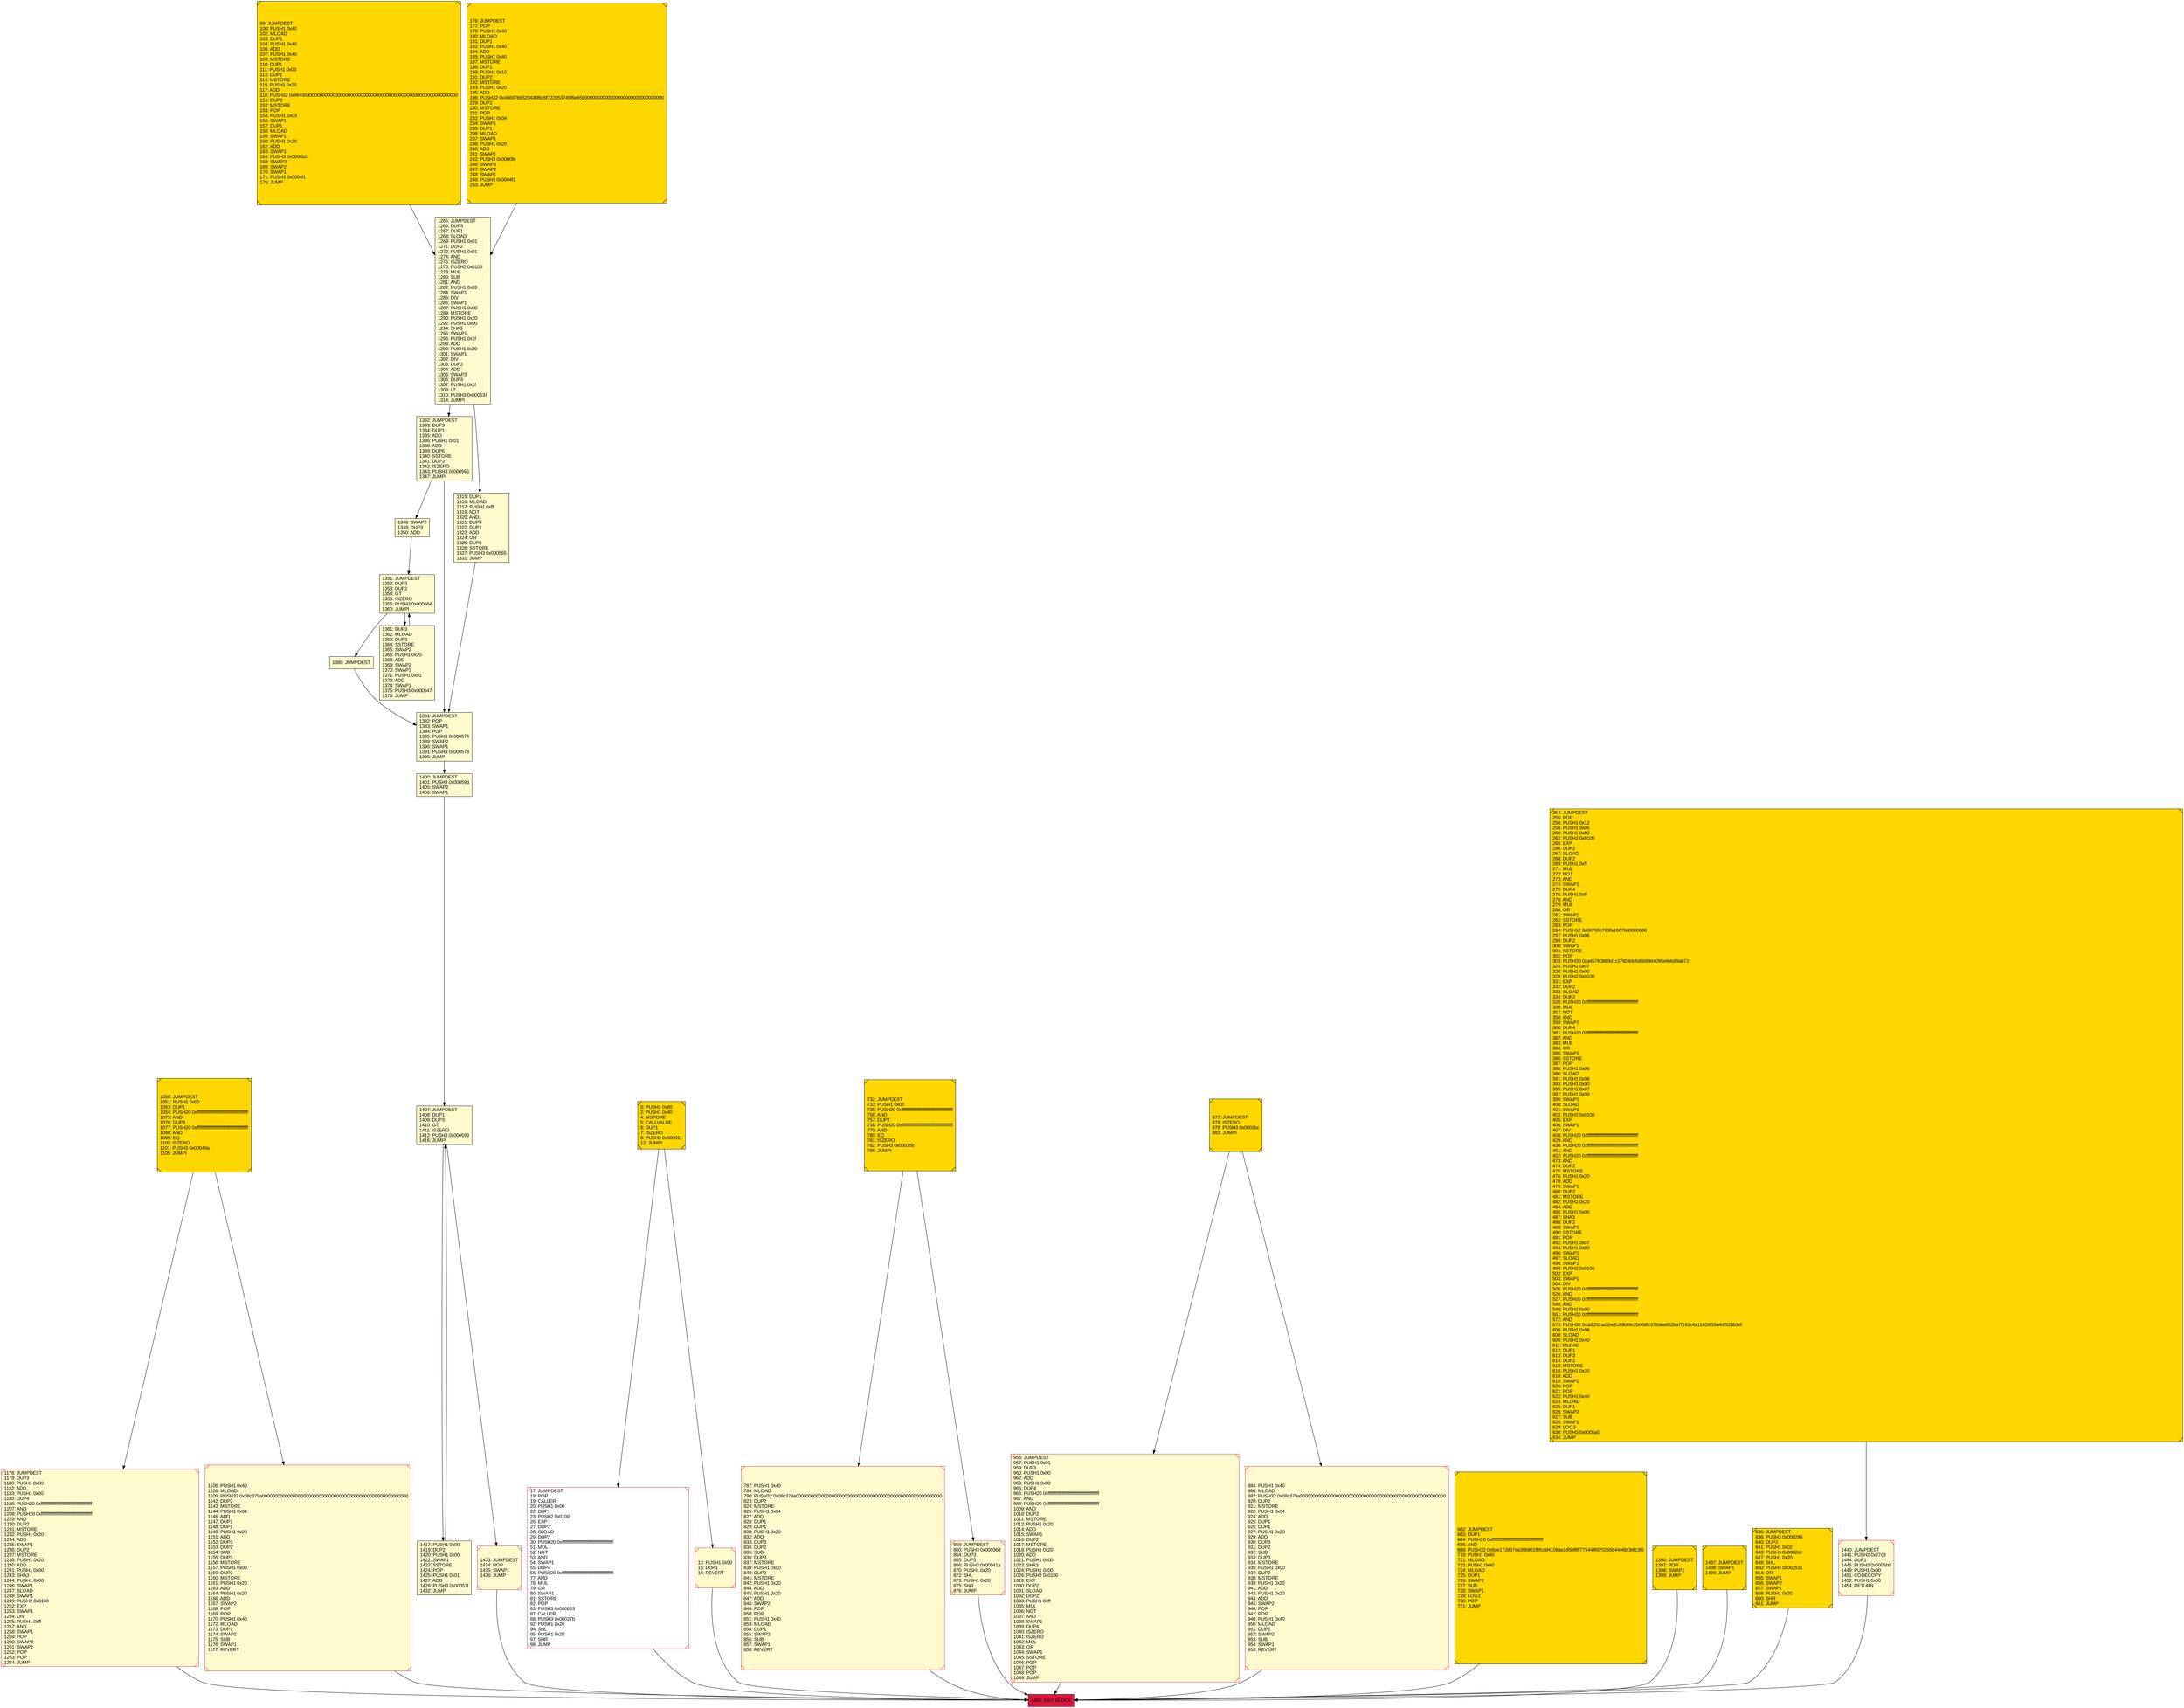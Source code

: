 digraph G {
bgcolor=transparent rankdir=UD;
node [shape=box style=filled color=black fillcolor=white fontname=arial fontcolor=black];
1440 [label="1440: JUMPDEST\l1441: PUSH2 0x27cd\l1444: DUP1\l1445: PUSH3 0x0005b0\l1449: PUSH1 0x00\l1451: CODECOPY\l1452: PUSH1 0x00\l1454: RETURN\l" fillcolor=lemonchiffon shape=Msquare color=crimson ];
1178 [label="1178: JUMPDEST\l1179: DUP3\l1180: PUSH1 0x00\l1182: ADD\l1183: PUSH1 0x00\l1185: DUP4\l1186: PUSH20 0xffffffffffffffffffffffffffffffffffffffff\l1207: AND\l1208: PUSH20 0xffffffffffffffffffffffffffffffffffffffff\l1229: AND\l1230: DUP2\l1231: MSTORE\l1232: PUSH1 0x20\l1234: ADD\l1235: SWAP1\l1236: DUP2\l1237: MSTORE\l1238: PUSH1 0x20\l1240: ADD\l1241: PUSH1 0x00\l1243: SHA3\l1244: PUSH1 0x00\l1246: SWAP1\l1247: SLOAD\l1248: SWAP1\l1249: PUSH2 0x0100\l1252: EXP\l1253: SWAP1\l1254: DIV\l1255: PUSH1 0xff\l1257: AND\l1258: SWAP1\l1259: POP\l1260: SWAP3\l1261: SWAP2\l1262: POP\l1263: POP\l1264: JUMP\l" fillcolor=lemonchiffon shape=Msquare color=crimson ];
99 [label="99: JUMPDEST\l100: PUSH1 0x40\l102: MLOAD\l103: DUP1\l104: PUSH1 0x40\l106: ADD\l107: PUSH1 0x40\l109: MSTORE\l110: DUP1\l111: PUSH1 0x03\l113: DUP2\l114: MSTORE\l115: PUSH1 0x20\l117: ADD\l118: PUSH32 0x4643530000000000000000000000000000000000000000000000000000000000\l151: DUP2\l152: MSTORE\l153: POP\l154: PUSH1 0x03\l156: SWAP1\l157: DUP1\l158: MLOAD\l159: SWAP1\l160: PUSH1 0x20\l162: ADD\l163: SWAP1\l164: PUSH3 0x0000b0\l168: SWAP3\l169: SWAP2\l170: SWAP1\l171: PUSH3 0x0004f1\l175: JUMP\l" fillcolor=lemonchiffon shape=Msquare fillcolor=gold ];
1332 [label="1332: JUMPDEST\l1333: DUP3\l1334: DUP1\l1335: ADD\l1336: PUSH1 0x01\l1338: ADD\l1339: DUP6\l1340: SSTORE\l1341: DUP3\l1342: ISZERO\l1343: PUSH3 0x000565\l1347: JUMPI\l" fillcolor=lemonchiffon ];
1348 [label="1348: SWAP2\l1349: DUP3\l1350: ADD\l" fillcolor=lemonchiffon ];
1433 [label="1433: JUMPDEST\l1434: POP\l1435: SWAP1\l1436: JUMP\l" fillcolor=lemonchiffon shape=Msquare color=crimson ];
17 [label="17: JUMPDEST\l18: POP\l19: CALLER\l20: PUSH1 0x00\l22: DUP1\l23: PUSH2 0x0100\l26: EXP\l27: DUP2\l28: SLOAD\l29: DUP2\l30: PUSH20 0xffffffffffffffffffffffffffffffffffffffff\l51: MUL\l52: NOT\l53: AND\l54: SWAP1\l55: DUP4\l56: PUSH20 0xffffffffffffffffffffffffffffffffffffffff\l77: AND\l78: MUL\l79: OR\l80: SWAP1\l81: SSTORE\l82: POP\l83: PUSH3 0x000063\l87: CALLER\l88: PUSH3 0x00027b\l92: PUSH1 0x20\l94: SHL\l95: PUSH1 0x20\l97: SHR\l98: JUMP\l" shape=Msquare color=crimson ];
1106 [label="1106: PUSH1 0x40\l1108: MLOAD\l1109: PUSH32 0x08c379a000000000000000000000000000000000000000000000000000000000\l1142: DUP2\l1143: MSTORE\l1144: PUSH1 0x04\l1146: ADD\l1147: DUP1\l1148: DUP1\l1149: PUSH1 0x20\l1151: ADD\l1152: DUP3\l1153: DUP2\l1154: SUB\l1155: DUP3\l1156: MSTORE\l1157: PUSH1 0x00\l1159: DUP2\l1160: MSTORE\l1161: PUSH1 0x20\l1163: ADD\l1164: PUSH1 0x20\l1166: ADD\l1167: SWAP2\l1168: POP\l1169: POP\l1170: PUSH1 0x40\l1172: MLOAD\l1173: DUP1\l1174: SWAP2\l1175: SUB\l1176: SWAP1\l1177: REVERT\l" fillcolor=lemonchiffon shape=Msquare color=crimson ];
787 [label="787: PUSH1 0x40\l789: MLOAD\l790: PUSH32 0x08c379a000000000000000000000000000000000000000000000000000000000\l823: DUP2\l824: MSTORE\l825: PUSH1 0x04\l827: ADD\l828: DUP1\l829: DUP1\l830: PUSH1 0x20\l832: ADD\l833: DUP3\l834: DUP2\l835: SUB\l836: DUP3\l837: MSTORE\l838: PUSH1 0x00\l840: DUP2\l841: MSTORE\l842: PUSH1 0x20\l844: ADD\l845: PUSH1 0x20\l847: ADD\l848: SWAP2\l849: POP\l850: POP\l851: PUSH1 0x40\l853: MLOAD\l854: DUP1\l855: SWAP2\l856: SUB\l857: SWAP1\l858: REVERT\l" fillcolor=lemonchiffon shape=Msquare color=crimson ];
0 [label="0: PUSH1 0x80\l2: PUSH1 0x40\l4: MSTORE\l5: CALLVALUE\l6: DUP1\l7: ISZERO\l8: PUSH3 0x000011\l12: JUMPI\l" fillcolor=lemonchiffon shape=Msquare fillcolor=gold ];
956 [label="956: JUMPDEST\l957: PUSH1 0x01\l959: DUP3\l960: PUSH1 0x00\l962: ADD\l963: PUSH1 0x00\l965: DUP4\l966: PUSH20 0xffffffffffffffffffffffffffffffffffffffff\l987: AND\l988: PUSH20 0xffffffffffffffffffffffffffffffffffffffff\l1009: AND\l1010: DUP2\l1011: MSTORE\l1012: PUSH1 0x20\l1014: ADD\l1015: SWAP1\l1016: DUP2\l1017: MSTORE\l1018: PUSH1 0x20\l1020: ADD\l1021: PUSH1 0x00\l1023: SHA3\l1024: PUSH1 0x00\l1026: PUSH2 0x0100\l1029: EXP\l1030: DUP2\l1031: SLOAD\l1032: DUP2\l1033: PUSH1 0xff\l1035: MUL\l1036: NOT\l1037: AND\l1038: SWAP1\l1039: DUP4\l1040: ISZERO\l1041: ISZERO\l1042: MUL\l1043: OR\l1044: SWAP1\l1045: SSTORE\l1046: POP\l1047: POP\l1048: POP\l1049: JUMP\l" fillcolor=lemonchiffon shape=Msquare color=crimson ];
662 [label="662: JUMPDEST\l663: DUP1\l664: PUSH20 0xffffffffffffffffffffffffffffffffffffffff\l685: AND\l686: PUSH32 0x6ae172837ea30b801fbfcdd4108aa1d5bf8ff775444fd70256b44e6bf3dfc3f6\l719: PUSH1 0x40\l721: MLOAD\l722: PUSH1 0x40\l724: MLOAD\l725: DUP1\l726: SWAP2\l727: SUB\l728: SWAP1\l729: LOG2\l730: POP\l731: JUMP\l" fillcolor=lemonchiffon shape=Msquare fillcolor=gold ];
1400 [label="1400: JUMPDEST\l1401: PUSH3 0x00059d\l1405: SWAP2\l1406: SWAP1\l" fillcolor=lemonchiffon ];
1351 [label="1351: JUMPDEST\l1352: DUP3\l1353: DUP2\l1354: GT\l1355: ISZERO\l1356: PUSH3 0x000564\l1360: JUMPI\l" fillcolor=lemonchiffon ];
1396 [label="1396: JUMPDEST\l1397: POP\l1398: SWAP1\l1399: JUMP\l" fillcolor=lemonchiffon shape=Msquare fillcolor=gold ];
176 [label="176: JUMPDEST\l177: POP\l178: PUSH1 0x40\l180: MLOAD\l181: DUP1\l182: PUSH1 0x40\l184: ADD\l185: PUSH1 0x40\l187: MSTORE\l188: DUP1\l189: PUSH1 0x10\l191: DUP2\l192: MSTORE\l193: PUSH1 0x20\l195: ADD\l196: PUSH32 0x4669766520436f6c6f722053746f6e6500000000000000000000000000000000\l229: DUP2\l230: MSTORE\l231: POP\l232: PUSH1 0x04\l234: SWAP1\l235: DUP1\l236: MLOAD\l237: SWAP1\l238: PUSH1 0x20\l240: ADD\l241: SWAP1\l242: PUSH3 0x0000fe\l246: SWAP3\l247: SWAP2\l248: SWAP1\l249: PUSH3 0x0004f1\l253: JUMP\l" fillcolor=lemonchiffon shape=Msquare fillcolor=gold ];
732 [label="732: JUMPDEST\l733: PUSH1 0x00\l735: PUSH20 0xffffffffffffffffffffffffffffffffffffffff\l756: AND\l757: DUP2\l758: PUSH20 0xffffffffffffffffffffffffffffffffffffffff\l779: AND\l780: EQ\l781: ISZERO\l782: PUSH3 0x00035b\l786: JUMPI\l" fillcolor=lemonchiffon shape=Msquare fillcolor=gold ];
1437 [label="1437: JUMPDEST\l1438: SWAP1\l1439: JUMP\l" fillcolor=lemonchiffon shape=Msquare fillcolor=gold ];
1380 [label="1380: JUMPDEST\l" fillcolor=lemonchiffon ];
884 [label="884: PUSH1 0x40\l886: MLOAD\l887: PUSH32 0x08c379a000000000000000000000000000000000000000000000000000000000\l920: DUP2\l921: MSTORE\l922: PUSH1 0x04\l924: ADD\l925: DUP1\l926: DUP1\l927: PUSH1 0x20\l929: ADD\l930: DUP3\l931: DUP2\l932: SUB\l933: DUP3\l934: MSTORE\l935: PUSH1 0x00\l937: DUP2\l938: MSTORE\l939: PUSH1 0x20\l941: ADD\l942: PUSH1 0x20\l944: ADD\l945: SWAP2\l946: POP\l947: POP\l948: PUSH1 0x40\l950: MLOAD\l951: DUP1\l952: SWAP2\l953: SUB\l954: SWAP1\l955: REVERT\l" fillcolor=lemonchiffon shape=Msquare color=crimson ];
1315 [label="1315: DUP1\l1316: MLOAD\l1317: PUSH1 0xff\l1319: NOT\l1320: AND\l1321: DUP4\l1322: DUP1\l1323: ADD\l1324: OR\l1325: DUP6\l1326: SSTORE\l1327: PUSH3 0x000565\l1331: JUMP\l" fillcolor=lemonchiffon ];
13 [label="13: PUSH1 0x00\l15: DUP1\l16: REVERT\l" fillcolor=lemonchiffon shape=Msquare color=crimson ];
1417 [label="1417: PUSH1 0x00\l1419: DUP2\l1420: PUSH1 0x00\l1422: SWAP1\l1423: SSTORE\l1424: POP\l1425: PUSH1 0x01\l1427: ADD\l1428: PUSH3 0x00057f\l1432: JUMP\l" fillcolor=lemonchiffon ];
1455 [label="1455: EXIT BLOCK\l" fillcolor=crimson ];
1265 [label="1265: JUMPDEST\l1266: DUP3\l1267: DUP1\l1268: SLOAD\l1269: PUSH1 0x01\l1271: DUP2\l1272: PUSH1 0x01\l1274: AND\l1275: ISZERO\l1276: PUSH2 0x0100\l1279: MUL\l1280: SUB\l1281: AND\l1282: PUSH1 0x02\l1284: SWAP1\l1285: DIV\l1286: SWAP1\l1287: PUSH1 0x00\l1289: MSTORE\l1290: PUSH1 0x20\l1292: PUSH1 0x00\l1294: SHA3\l1295: SWAP1\l1296: PUSH1 0x1f\l1298: ADD\l1299: PUSH1 0x20\l1301: SWAP1\l1302: DIV\l1303: DUP2\l1304: ADD\l1305: SWAP3\l1306: DUP3\l1307: PUSH1 0x1f\l1309: LT\l1310: PUSH3 0x000534\l1314: JUMPI\l" fillcolor=lemonchiffon ];
877 [label="877: JUMPDEST\l878: ISZERO\l879: PUSH3 0x0003bc\l883: JUMPI\l" fillcolor=lemonchiffon shape=Msquare fillcolor=gold ];
1381 [label="1381: JUMPDEST\l1382: POP\l1383: SWAP1\l1384: POP\l1385: PUSH3 0x000574\l1389: SWAP2\l1390: SWAP1\l1391: PUSH3 0x000578\l1395: JUMP\l" fillcolor=lemonchiffon ];
1407 [label="1407: JUMPDEST\l1408: DUP1\l1409: DUP3\l1410: GT\l1411: ISZERO\l1412: PUSH3 0x000599\l1416: JUMPI\l" fillcolor=lemonchiffon ];
254 [label="254: JUMPDEST\l255: POP\l256: PUSH1 0x12\l258: PUSH1 0x05\l260: PUSH1 0x00\l262: PUSH2 0x0100\l265: EXP\l266: DUP2\l267: SLOAD\l268: DUP2\l269: PUSH1 0xff\l271: MUL\l272: NOT\l273: AND\l274: SWAP1\l275: DUP4\l276: PUSH1 0xff\l278: AND\l279: MUL\l280: OR\l281: SWAP1\l282: SSTORE\l283: POP\l284: PUSH12 0x06765c793fa10079d0000000\l297: PUSH1 0x06\l299: DUP2\l300: SWAP1\l301: SSTORE\l302: POP\l303: PUSH20 0xa45760889d1c27804dc6d6b89d4095e8eb99ab72\l324: PUSH1 0x07\l326: PUSH1 0x00\l328: PUSH2 0x0100\l331: EXP\l332: DUP2\l333: SLOAD\l334: DUP2\l335: PUSH20 0xffffffffffffffffffffffffffffffffffffffff\l356: MUL\l357: NOT\l358: AND\l359: SWAP1\l360: DUP4\l361: PUSH20 0xffffffffffffffffffffffffffffffffffffffff\l382: AND\l383: MUL\l384: OR\l385: SWAP1\l386: SSTORE\l387: POP\l388: PUSH1 0x06\l390: SLOAD\l391: PUSH1 0x08\l393: PUSH1 0x00\l395: PUSH1 0x07\l397: PUSH1 0x00\l399: SWAP1\l400: SLOAD\l401: SWAP1\l402: PUSH2 0x0100\l405: EXP\l406: SWAP1\l407: DIV\l408: PUSH20 0xffffffffffffffffffffffffffffffffffffffff\l429: AND\l430: PUSH20 0xffffffffffffffffffffffffffffffffffffffff\l451: AND\l452: PUSH20 0xffffffffffffffffffffffffffffffffffffffff\l473: AND\l474: DUP2\l475: MSTORE\l476: PUSH1 0x20\l478: ADD\l479: SWAP1\l480: DUP2\l481: MSTORE\l482: PUSH1 0x20\l484: ADD\l485: PUSH1 0x00\l487: SHA3\l488: DUP2\l489: SWAP1\l490: SSTORE\l491: POP\l492: PUSH1 0x07\l494: PUSH1 0x00\l496: SWAP1\l497: SLOAD\l498: SWAP1\l499: PUSH2 0x0100\l502: EXP\l503: SWAP1\l504: DIV\l505: PUSH20 0xffffffffffffffffffffffffffffffffffffffff\l526: AND\l527: PUSH20 0xffffffffffffffffffffffffffffffffffffffff\l548: AND\l549: PUSH1 0x00\l551: PUSH20 0xffffffffffffffffffffffffffffffffffffffff\l572: AND\l573: PUSH32 0xddf252ad1be2c89b69c2b068fc378daa952ba7f163c4a11628f55a4df523b3ef\l606: PUSH1 0x06\l608: SLOAD\l609: PUSH1 0x40\l611: MLOAD\l612: DUP1\l613: DUP3\l614: DUP2\l615: MSTORE\l616: PUSH1 0x20\l618: ADD\l619: SWAP2\l620: POP\l621: POP\l622: PUSH1 0x40\l624: MLOAD\l625: DUP1\l626: SWAP2\l627: SUB\l628: SWAP1\l629: LOG3\l630: PUSH3 0x0005a0\l634: JUMP\l" fillcolor=lemonchiffon shape=Msquare fillcolor=gold ];
635 [label="635: JUMPDEST\l636: PUSH3 0x000296\l640: DUP2\l641: PUSH1 0x02\l643: PUSH3 0x0002dc\l647: PUSH1 0x20\l649: SHL\l650: PUSH3 0x002531\l654: OR\l655: SWAP1\l656: SWAP2\l657: SWAP1\l658: PUSH1 0x20\l660: SHR\l661: JUMP\l" fillcolor=lemonchiffon shape=Msquare fillcolor=gold ];
1050 [label="1050: JUMPDEST\l1051: PUSH1 0x00\l1053: DUP1\l1054: PUSH20 0xffffffffffffffffffffffffffffffffffffffff\l1075: AND\l1076: DUP3\l1077: PUSH20 0xffffffffffffffffffffffffffffffffffffffff\l1098: AND\l1099: EQ\l1100: ISZERO\l1101: PUSH3 0x00049a\l1105: JUMPI\l" fillcolor=lemonchiffon shape=Msquare fillcolor=gold ];
1361 [label="1361: DUP3\l1362: MLOAD\l1363: DUP3\l1364: SSTORE\l1365: SWAP2\l1366: PUSH1 0x20\l1368: ADD\l1369: SWAP2\l1370: SWAP1\l1371: PUSH1 0x01\l1373: ADD\l1374: SWAP1\l1375: PUSH3 0x000547\l1379: JUMP\l" fillcolor=lemonchiffon ];
859 [label="859: JUMPDEST\l860: PUSH3 0x00036d\l864: DUP3\l865: DUP3\l866: PUSH3 0x00041a\l870: PUSH1 0x20\l872: SHL\l873: PUSH1 0x20\l875: SHR\l876: JUMP\l" fillcolor=lemonchiffon shape=Msquare color=crimson ];
1332 -> 1348;
13 -> 1455;
1265 -> 1315;
877 -> 884;
884 -> 1455;
1437 -> 1455;
176 -> 1265;
1396 -> 1455;
1351 -> 1380;
662 -> 1455;
859 -> 1455;
1381 -> 1400;
1400 -> 1407;
635 -> 1455;
732 -> 859;
1380 -> 1381;
1351 -> 1361;
1361 -> 1351;
1315 -> 1381;
1407 -> 1417;
1417 -> 1407;
0 -> 17;
787 -> 1455;
17 -> 1455;
1106 -> 1455;
1348 -> 1351;
732 -> 787;
1433 -> 1455;
1265 -> 1332;
99 -> 1265;
1178 -> 1455;
1440 -> 1455;
1050 -> 1106;
254 -> 1440;
877 -> 956;
956 -> 1455;
1332 -> 1381;
1050 -> 1178;
0 -> 13;
1407 -> 1433;
}